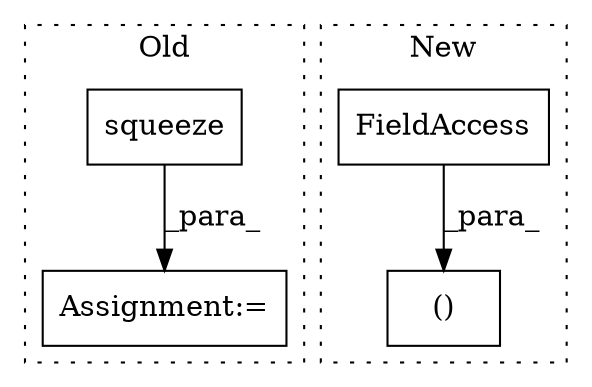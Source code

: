 digraph G {
subgraph cluster0 {
1 [label="squeeze" a="32" s="1850" l="9" shape="box"];
3 [label="Assignment:=" a="7" s="1839" l="29" shape="box"];
label = "Old";
style="dotted";
}
subgraph cluster1 {
2 [label="()" a="106" s="1759" l="25" shape="box"];
4 [label="FieldAccess" a="22" s="1778" l="6" shape="box"];
label = "New";
style="dotted";
}
1 -> 3 [label="_para_"];
4 -> 2 [label="_para_"];
}
